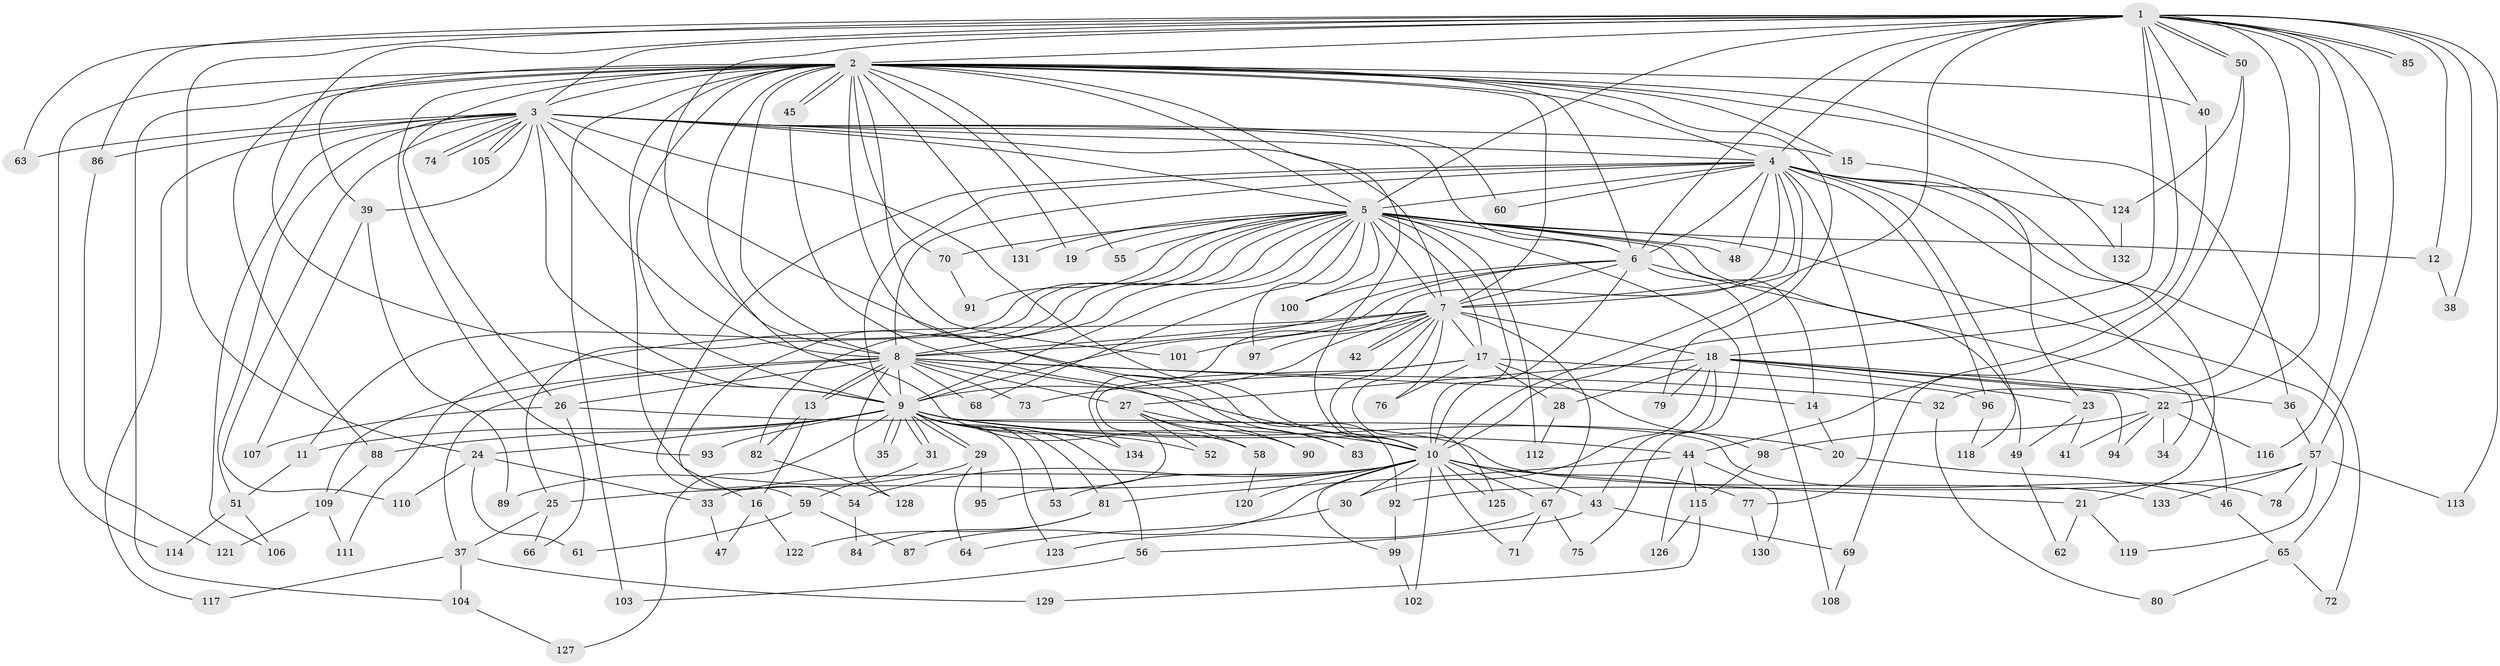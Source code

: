 // Generated by graph-tools (version 1.1) at 2025/11/02/27/25 16:11:03]
// undirected, 134 vertices, 293 edges
graph export_dot {
graph [start="1"]
  node [color=gray90,style=filled];
  1;
  2;
  3;
  4;
  5;
  6;
  7;
  8;
  9;
  10;
  11;
  12;
  13;
  14;
  15;
  16;
  17;
  18;
  19;
  20;
  21;
  22;
  23;
  24;
  25;
  26;
  27;
  28;
  29;
  30;
  31;
  32;
  33;
  34;
  35;
  36;
  37;
  38;
  39;
  40;
  41;
  42;
  43;
  44;
  45;
  46;
  47;
  48;
  49;
  50;
  51;
  52;
  53;
  54;
  55;
  56;
  57;
  58;
  59;
  60;
  61;
  62;
  63;
  64;
  65;
  66;
  67;
  68;
  69;
  70;
  71;
  72;
  73;
  74;
  75;
  76;
  77;
  78;
  79;
  80;
  81;
  82;
  83;
  84;
  85;
  86;
  87;
  88;
  89;
  90;
  91;
  92;
  93;
  94;
  95;
  96;
  97;
  98;
  99;
  100;
  101;
  102;
  103;
  104;
  105;
  106;
  107;
  108;
  109;
  110;
  111;
  112;
  113;
  114;
  115;
  116;
  117;
  118;
  119;
  120;
  121;
  122;
  123;
  124;
  125;
  126;
  127;
  128;
  129;
  130;
  131;
  132;
  133;
  134;
  1 -- 2;
  1 -- 3;
  1 -- 4;
  1 -- 5;
  1 -- 6;
  1 -- 7;
  1 -- 8;
  1 -- 9;
  1 -- 10;
  1 -- 12;
  1 -- 18;
  1 -- 22;
  1 -- 24;
  1 -- 32;
  1 -- 38;
  1 -- 40;
  1 -- 50;
  1 -- 50;
  1 -- 57;
  1 -- 63;
  1 -- 85;
  1 -- 85;
  1 -- 86;
  1 -- 113;
  1 -- 116;
  2 -- 3;
  2 -- 4;
  2 -- 5;
  2 -- 6;
  2 -- 7;
  2 -- 8;
  2 -- 9;
  2 -- 10;
  2 -- 15;
  2 -- 19;
  2 -- 26;
  2 -- 36;
  2 -- 39;
  2 -- 40;
  2 -- 45;
  2 -- 45;
  2 -- 54;
  2 -- 55;
  2 -- 58;
  2 -- 70;
  2 -- 79;
  2 -- 83;
  2 -- 88;
  2 -- 93;
  2 -- 101;
  2 -- 103;
  2 -- 104;
  2 -- 114;
  2 -- 131;
  2 -- 132;
  3 -- 4;
  3 -- 5;
  3 -- 6;
  3 -- 7;
  3 -- 8;
  3 -- 9;
  3 -- 10;
  3 -- 15;
  3 -- 39;
  3 -- 51;
  3 -- 60;
  3 -- 63;
  3 -- 74;
  3 -- 74;
  3 -- 86;
  3 -- 92;
  3 -- 105;
  3 -- 105;
  3 -- 106;
  3 -- 110;
  3 -- 117;
  4 -- 5;
  4 -- 6;
  4 -- 7;
  4 -- 8;
  4 -- 9;
  4 -- 10;
  4 -- 21;
  4 -- 46;
  4 -- 48;
  4 -- 59;
  4 -- 60;
  4 -- 72;
  4 -- 77;
  4 -- 96;
  4 -- 118;
  4 -- 124;
  4 -- 134;
  5 -- 6;
  5 -- 7;
  5 -- 8;
  5 -- 9;
  5 -- 10;
  5 -- 11;
  5 -- 12;
  5 -- 14;
  5 -- 16;
  5 -- 17;
  5 -- 19;
  5 -- 25;
  5 -- 48;
  5 -- 49;
  5 -- 55;
  5 -- 65;
  5 -- 68;
  5 -- 70;
  5 -- 75;
  5 -- 82;
  5 -- 91;
  5 -- 97;
  5 -- 100;
  5 -- 112;
  5 -- 131;
  6 -- 7;
  6 -- 8;
  6 -- 9;
  6 -- 10;
  6 -- 34;
  6 -- 100;
  6 -- 108;
  7 -- 8;
  7 -- 9;
  7 -- 10;
  7 -- 17;
  7 -- 18;
  7 -- 42;
  7 -- 42;
  7 -- 67;
  7 -- 76;
  7 -- 97;
  7 -- 101;
  7 -- 111;
  7 -- 125;
  8 -- 9;
  8 -- 10;
  8 -- 13;
  8 -- 13;
  8 -- 14;
  8 -- 26;
  8 -- 27;
  8 -- 32;
  8 -- 37;
  8 -- 68;
  8 -- 73;
  8 -- 109;
  8 -- 128;
  9 -- 10;
  9 -- 11;
  9 -- 20;
  9 -- 24;
  9 -- 29;
  9 -- 29;
  9 -- 31;
  9 -- 31;
  9 -- 35;
  9 -- 35;
  9 -- 44;
  9 -- 52;
  9 -- 53;
  9 -- 56;
  9 -- 78;
  9 -- 81;
  9 -- 88;
  9 -- 93;
  9 -- 123;
  9 -- 127;
  9 -- 134;
  10 -- 21;
  10 -- 25;
  10 -- 30;
  10 -- 33;
  10 -- 43;
  10 -- 53;
  10 -- 54;
  10 -- 67;
  10 -- 71;
  10 -- 77;
  10 -- 87;
  10 -- 99;
  10 -- 102;
  10 -- 120;
  10 -- 125;
  11 -- 51;
  12 -- 38;
  13 -- 16;
  13 -- 82;
  14 -- 20;
  15 -- 23;
  16 -- 47;
  16 -- 122;
  17 -- 28;
  17 -- 73;
  17 -- 76;
  17 -- 95;
  17 -- 96;
  17 -- 98;
  18 -- 22;
  18 -- 23;
  18 -- 27;
  18 -- 28;
  18 -- 30;
  18 -- 36;
  18 -- 43;
  18 -- 79;
  18 -- 94;
  20 -- 46;
  21 -- 62;
  21 -- 119;
  22 -- 34;
  22 -- 41;
  22 -- 94;
  22 -- 98;
  22 -- 116;
  23 -- 41;
  23 -- 49;
  24 -- 33;
  24 -- 61;
  24 -- 110;
  25 -- 37;
  25 -- 66;
  26 -- 66;
  26 -- 107;
  26 -- 133;
  27 -- 52;
  27 -- 58;
  27 -- 83;
  27 -- 90;
  28 -- 112;
  29 -- 64;
  29 -- 89;
  29 -- 95;
  30 -- 64;
  31 -- 59;
  32 -- 80;
  33 -- 47;
  36 -- 57;
  37 -- 104;
  37 -- 117;
  37 -- 129;
  39 -- 89;
  39 -- 107;
  40 -- 44;
  43 -- 56;
  43 -- 69;
  44 -- 81;
  44 -- 115;
  44 -- 126;
  44 -- 130;
  45 -- 90;
  46 -- 65;
  49 -- 62;
  50 -- 69;
  50 -- 124;
  51 -- 106;
  51 -- 114;
  54 -- 84;
  56 -- 103;
  57 -- 78;
  57 -- 92;
  57 -- 113;
  57 -- 119;
  57 -- 133;
  58 -- 120;
  59 -- 61;
  59 -- 87;
  65 -- 72;
  65 -- 80;
  67 -- 71;
  67 -- 75;
  67 -- 123;
  69 -- 108;
  70 -- 91;
  77 -- 130;
  81 -- 84;
  81 -- 122;
  82 -- 128;
  86 -- 121;
  88 -- 109;
  92 -- 99;
  96 -- 118;
  98 -- 115;
  99 -- 102;
  104 -- 127;
  109 -- 111;
  109 -- 121;
  115 -- 126;
  115 -- 129;
  124 -- 132;
}
